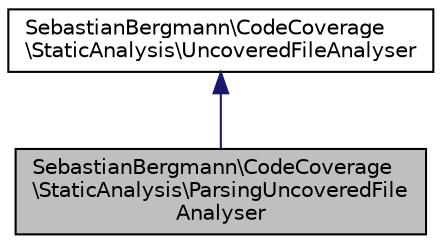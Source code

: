 digraph "SebastianBergmann\CodeCoverage\StaticAnalysis\ParsingUncoveredFileAnalyser"
{
  edge [fontname="Helvetica",fontsize="10",labelfontname="Helvetica",labelfontsize="10"];
  node [fontname="Helvetica",fontsize="10",shape=record];
  Node2 [label="SebastianBergmann\\CodeCoverage\l\\StaticAnalysis\\ParsingUncoveredFile\lAnalyser",height=0.2,width=0.4,color="black", fillcolor="grey75", style="filled", fontcolor="black"];
  Node3 -> Node2 [dir="back",color="midnightblue",fontsize="10",style="solid",fontname="Helvetica"];
  Node3 [label="SebastianBergmann\\CodeCoverage\l\\StaticAnalysis\\UncoveredFileAnalyser",height=0.2,width=0.4,color="black", fillcolor="white", style="filled",URL="$interfaceSebastianBergmann_1_1CodeCoverage_1_1StaticAnalysis_1_1UncoveredFileAnalyser.html"];
}

